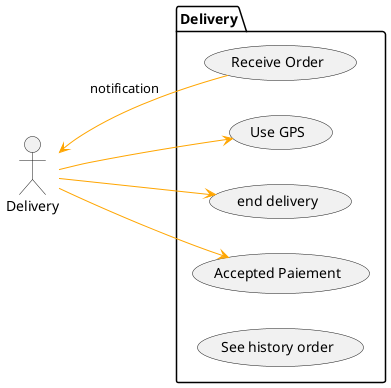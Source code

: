 @startuml
left to right direction
actor Delivery as deliveryMan

package Delivery {

 usecase "Receive Order" as notif
  usecase "Use GPS" as gps
  usecase "end delivery" as endDelivery
  usecase "Accepted Paiement" as paiement
  usecase "See history order"
}
deliveryMan <-- notif #line:orange : notification
deliveryMan --> gps #line:orange
deliveryMan --> paiement #line:orange
deliveryMan --> endDelivery #line:orange
@enduml
